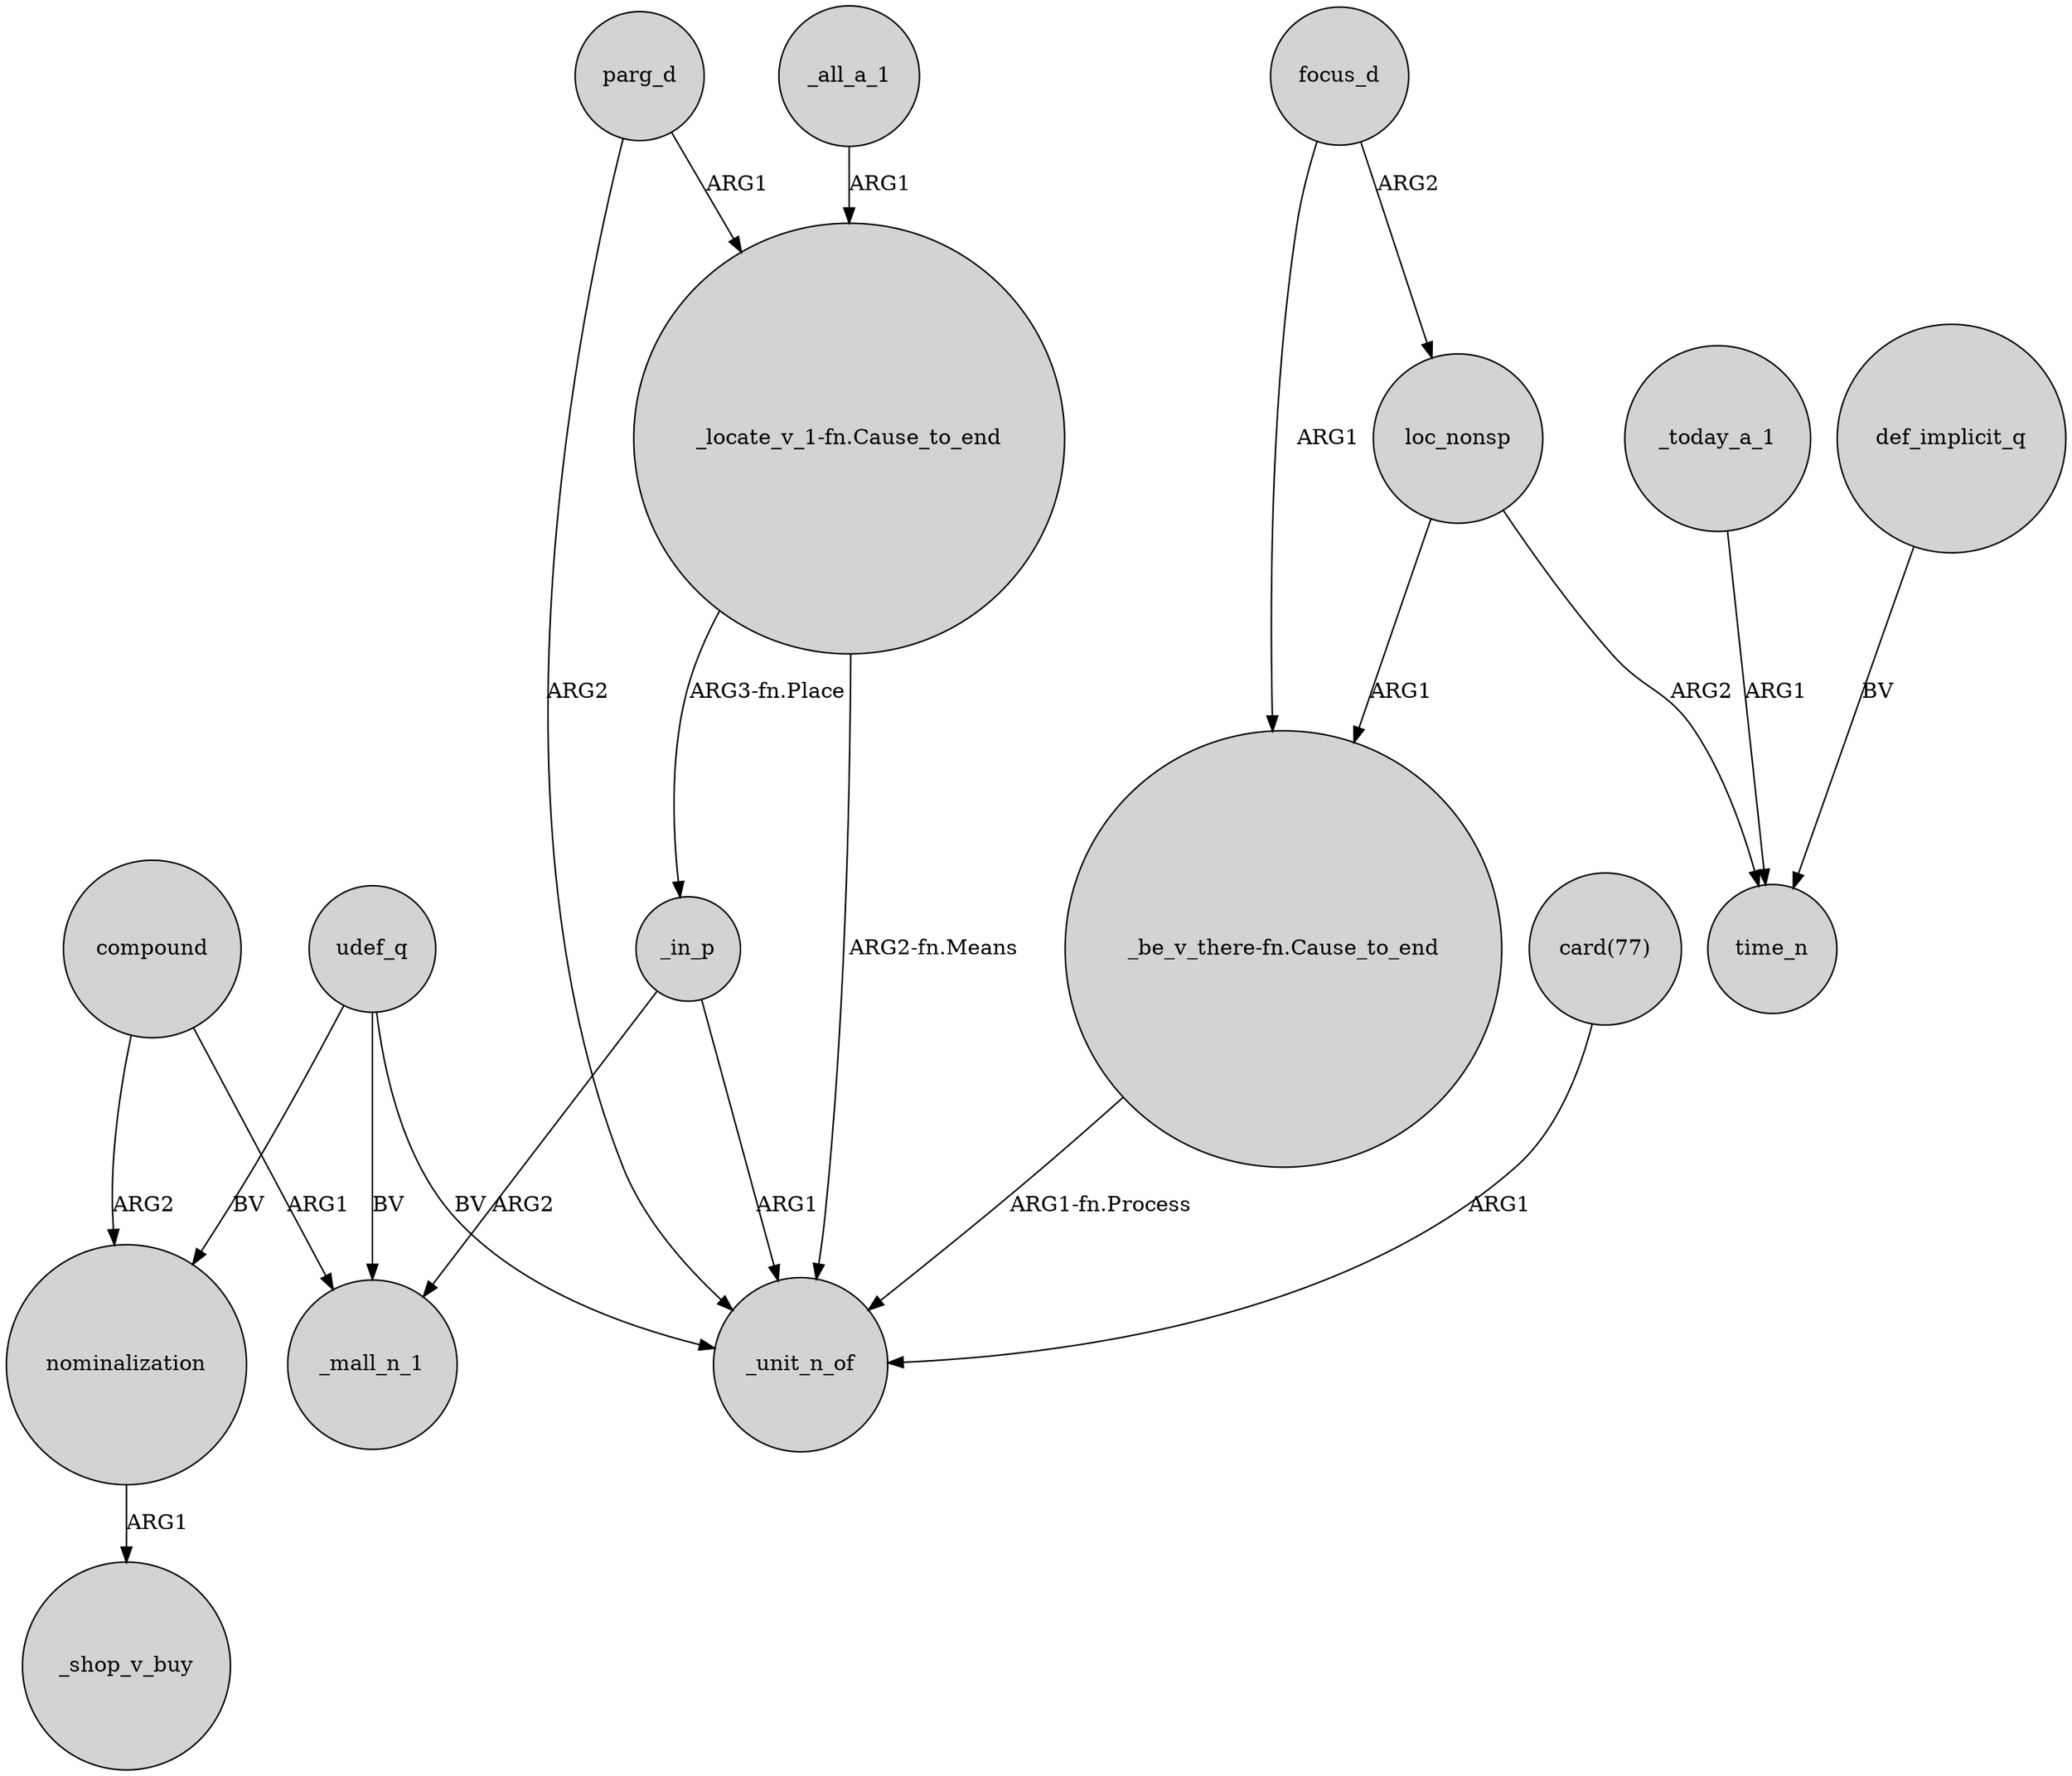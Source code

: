 digraph {
	node [shape=circle style=filled]
	_in_p -> _mall_n_1 [label=ARG2]
	"_locate_v_1-fn.Cause_to_end" -> _unit_n_of [label="ARG2-fn.Means"]
	udef_q -> _unit_n_of [label=BV]
	compound -> _mall_n_1 [label=ARG1]
	parg_d -> _unit_n_of [label=ARG2]
	parg_d -> "_locate_v_1-fn.Cause_to_end" [label=ARG1]
	"_locate_v_1-fn.Cause_to_end" -> _in_p [label="ARG3-fn.Place"]
	udef_q -> nominalization [label=BV]
	focus_d -> loc_nonsp [label=ARG2]
	nominalization -> _shop_v_buy [label=ARG1]
	compound -> nominalization [label=ARG2]
	_in_p -> _unit_n_of [label=ARG1]
	focus_d -> "_be_v_there-fn.Cause_to_end" [label=ARG1]
	loc_nonsp -> "_be_v_there-fn.Cause_to_end" [label=ARG1]
	"_be_v_there-fn.Cause_to_end" -> _unit_n_of [label="ARG1-fn.Process"]
	udef_q -> _mall_n_1 [label=BV]
	_today_a_1 -> time_n [label=ARG1]
	loc_nonsp -> time_n [label=ARG2]
	"card(77)" -> _unit_n_of [label=ARG1]
	_all_a_1 -> "_locate_v_1-fn.Cause_to_end" [label=ARG1]
	def_implicit_q -> time_n [label=BV]
}
